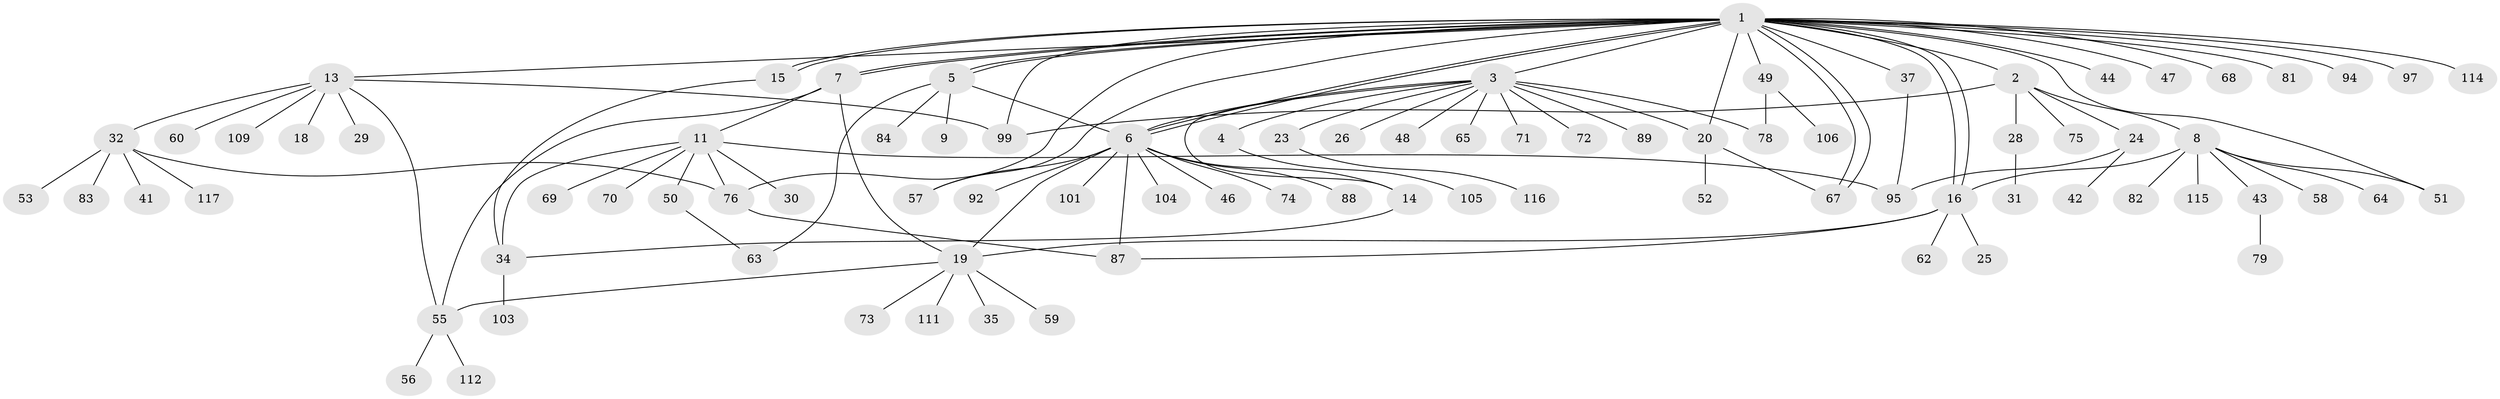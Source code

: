 // original degree distribution, {31: 0.008547008547008548, 7: 0.03418803418803419, 2: 0.1794871794871795, 6: 0.03418803418803419, 13: 0.008547008547008548, 8: 0.008547008547008548, 1: 0.5213675213675214, 9: 0.017094017094017096, 3: 0.15384615384615385, 4: 0.02564102564102564, 5: 0.008547008547008548}
// Generated by graph-tools (version 1.1) at 2025/11/02/27/25 16:11:10]
// undirected, 87 vertices, 116 edges
graph export_dot {
graph [start="1"]
  node [color=gray90,style=filled];
  1 [super="+36"];
  2 [super="+21"];
  3 [super="+12"];
  4;
  5 [super="+10"];
  6 [super="+22"];
  7 [super="+54"];
  8 [super="+33"];
  9;
  11 [super="+96"];
  13 [super="+17"];
  14 [super="+38"];
  15 [super="+39"];
  16;
  18;
  19 [super="+27"];
  20 [super="+80"];
  23 [super="+40"];
  24 [super="+66"];
  25;
  26;
  28;
  29;
  30 [super="+61"];
  31;
  32 [super="+45"];
  34 [super="+102"];
  35;
  37;
  41;
  42;
  43 [super="+100"];
  44;
  46;
  47;
  48;
  49;
  50 [super="+108"];
  51 [super="+98"];
  52;
  53;
  55 [super="+91"];
  56 [super="+107"];
  57 [super="+86"];
  58;
  59;
  60;
  62 [super="+77"];
  63;
  64;
  65;
  67;
  68;
  69;
  70 [super="+93"];
  71;
  72;
  73;
  74;
  75;
  76 [super="+113"];
  78;
  79;
  81 [super="+85"];
  82;
  83;
  84;
  87 [super="+90"];
  88;
  89;
  92;
  94;
  95 [super="+110"];
  97;
  99;
  101;
  103;
  104;
  105;
  106;
  109;
  111;
  112;
  114;
  115;
  116;
  117;
  1 -- 2;
  1 -- 3 [weight=2];
  1 -- 5;
  1 -- 5;
  1 -- 6;
  1 -- 6;
  1 -- 7;
  1 -- 7;
  1 -- 13;
  1 -- 15;
  1 -- 15;
  1 -- 16;
  1 -- 16;
  1 -- 20;
  1 -- 37;
  1 -- 44;
  1 -- 47;
  1 -- 49;
  1 -- 51;
  1 -- 57;
  1 -- 67;
  1 -- 67;
  1 -- 68;
  1 -- 76;
  1 -- 81;
  1 -- 94;
  1 -- 97;
  1 -- 99;
  1 -- 114;
  2 -- 8 [weight=2];
  2 -- 24;
  2 -- 28;
  2 -- 75;
  2 -- 99;
  3 -- 4;
  3 -- 48;
  3 -- 65;
  3 -- 78;
  3 -- 89;
  3 -- 6;
  3 -- 71;
  3 -- 72;
  3 -- 14;
  3 -- 20;
  3 -- 23;
  3 -- 26;
  4 -- 105;
  5 -- 9;
  5 -- 63;
  5 -- 84;
  5 -- 6;
  6 -- 14;
  6 -- 46;
  6 -- 57;
  6 -- 74;
  6 -- 88;
  6 -- 92;
  6 -- 104;
  6 -- 87;
  6 -- 101;
  6 -- 19;
  7 -- 11;
  7 -- 55;
  7 -- 19;
  8 -- 16;
  8 -- 43;
  8 -- 58;
  8 -- 64;
  8 -- 82;
  8 -- 115;
  8 -- 51;
  11 -- 30;
  11 -- 34;
  11 -- 50;
  11 -- 69;
  11 -- 70;
  11 -- 76;
  11 -- 95;
  13 -- 18;
  13 -- 29;
  13 -- 60;
  13 -- 99;
  13 -- 109;
  13 -- 32;
  13 -- 55;
  14 -- 34;
  15 -- 34;
  16 -- 19;
  16 -- 25;
  16 -- 62;
  16 -- 87;
  19 -- 35;
  19 -- 55;
  19 -- 59;
  19 -- 73;
  19 -- 111;
  20 -- 52;
  20 -- 67;
  23 -- 116;
  24 -- 42;
  24 -- 95;
  28 -- 31;
  32 -- 41;
  32 -- 53;
  32 -- 117;
  32 -- 83;
  32 -- 76;
  34 -- 103;
  37 -- 95;
  43 -- 79;
  49 -- 78;
  49 -- 106;
  50 -- 63;
  55 -- 56;
  55 -- 112;
  76 -- 87;
}
